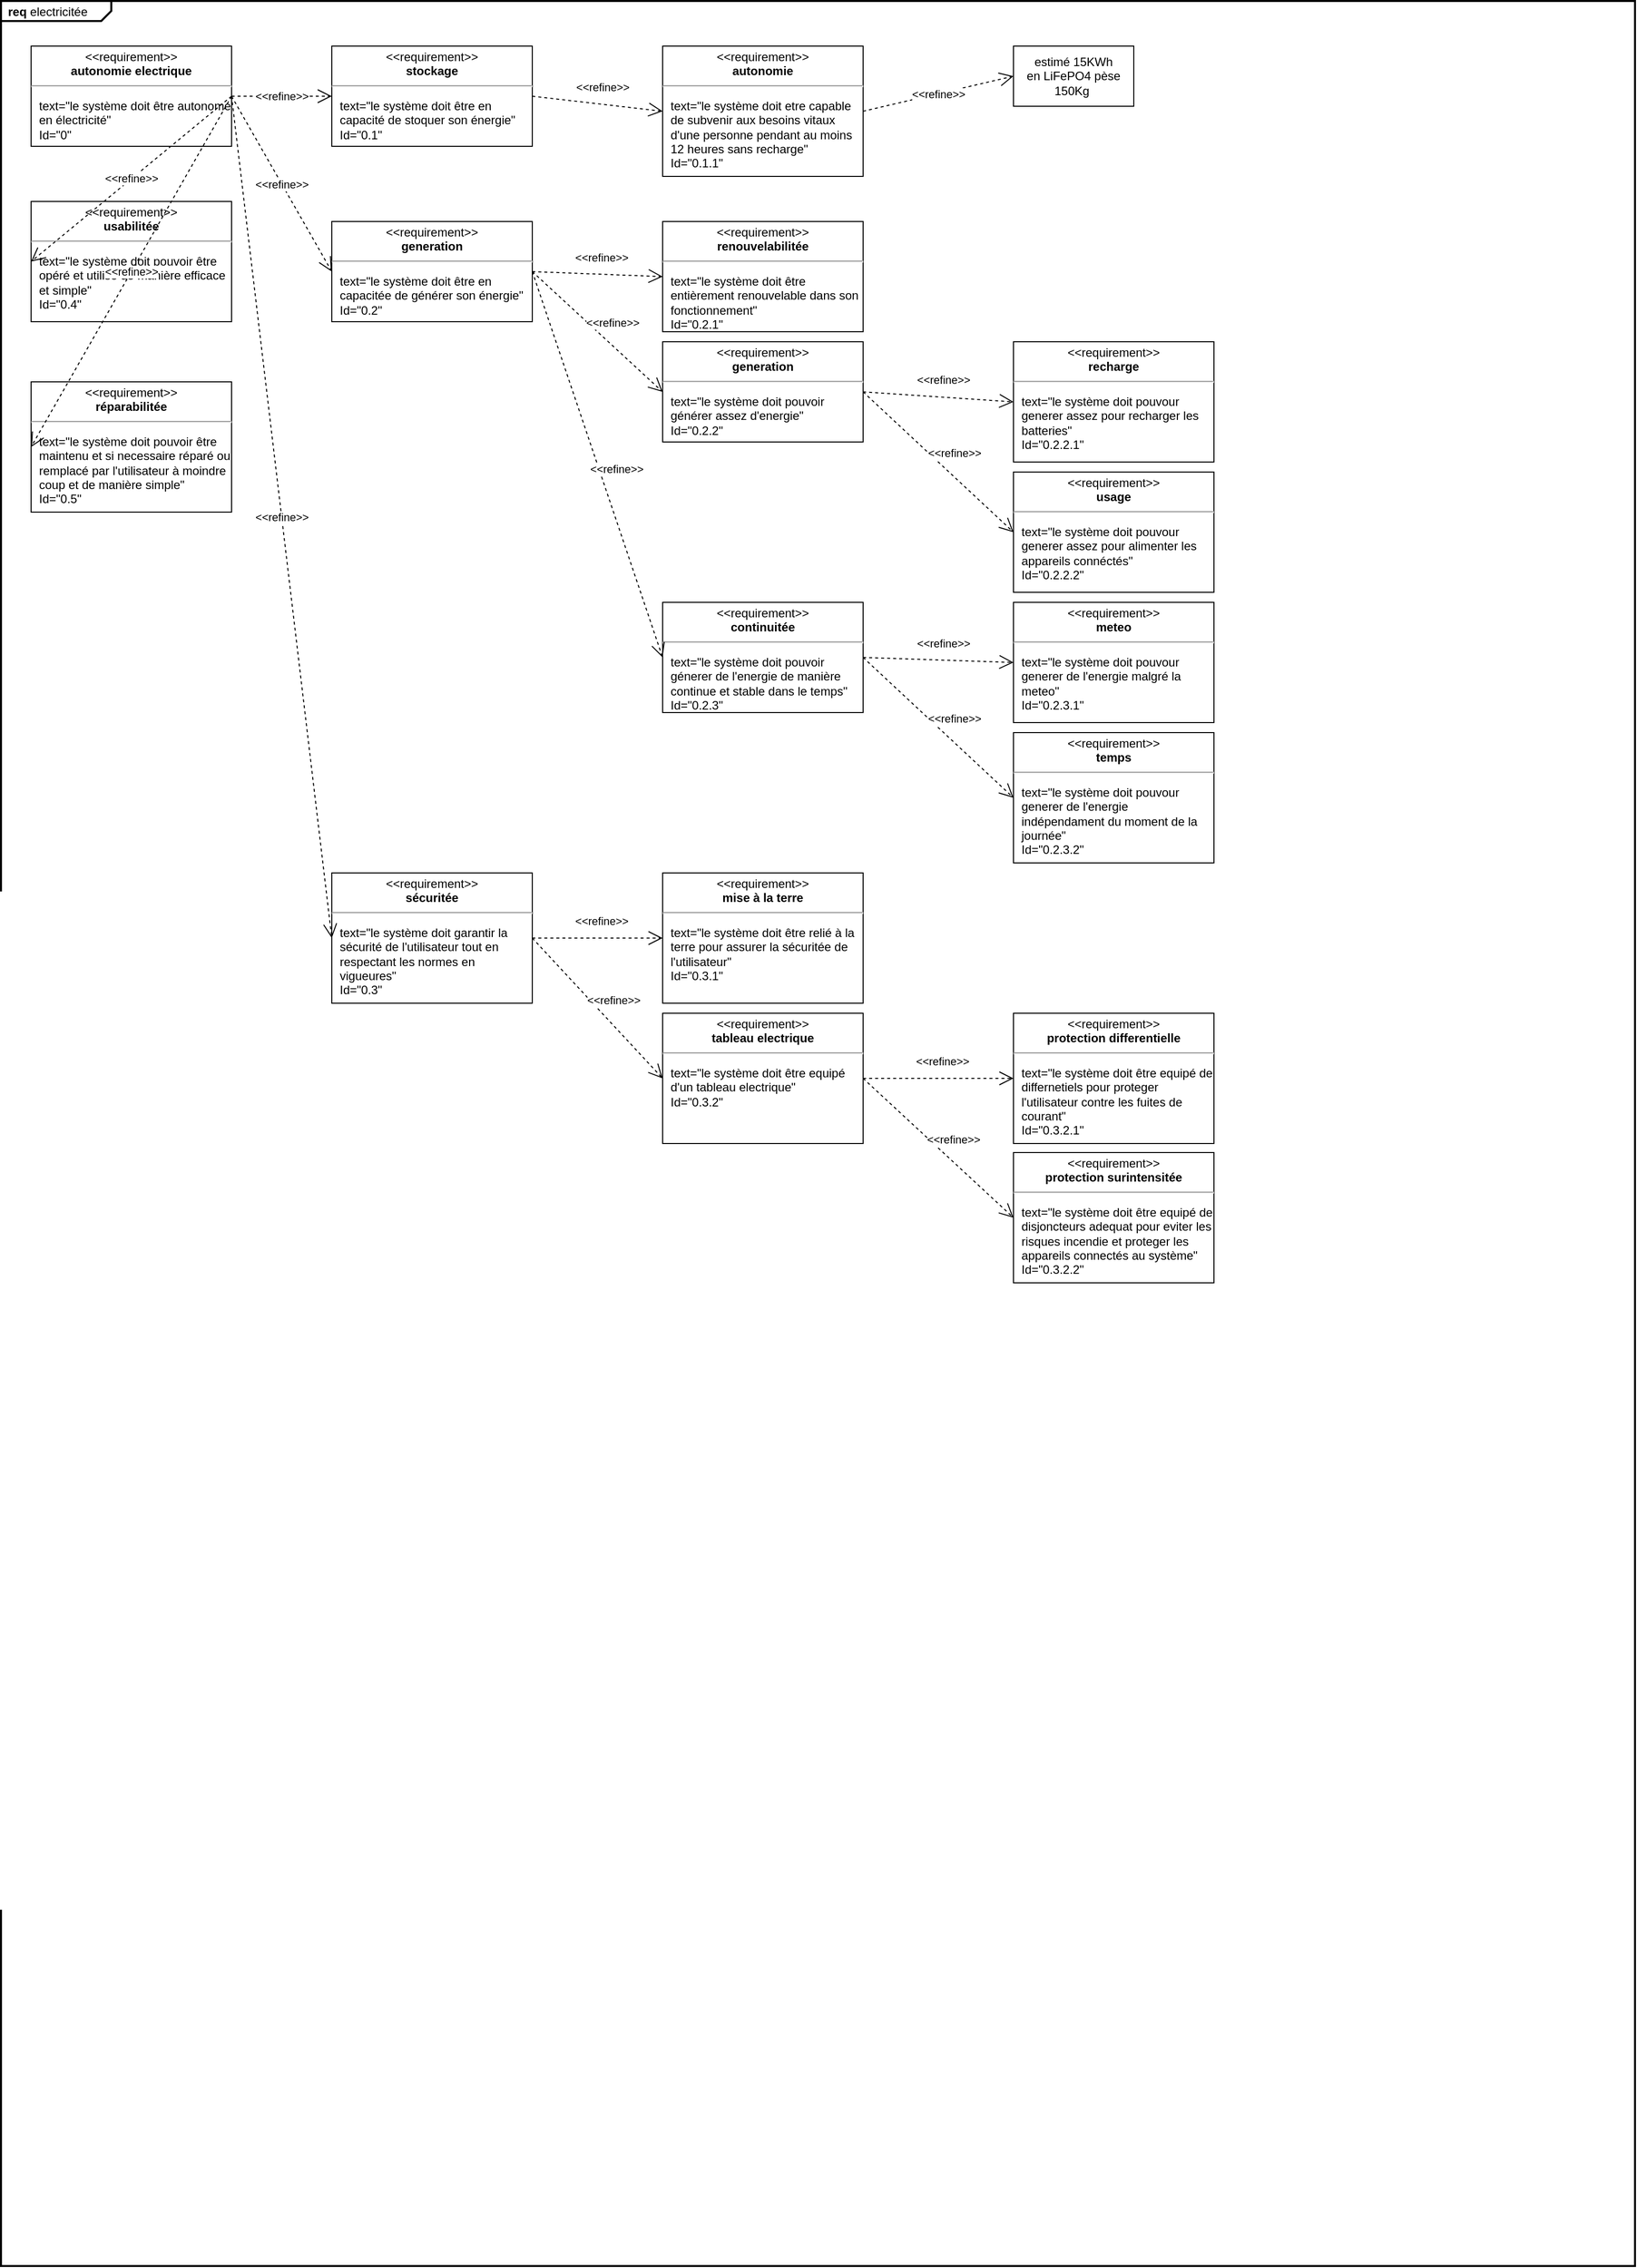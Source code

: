 <mxfile version="20.7.4" type="device"><diagram id="kJoW1zJYDhiS2NYjJ2JO" name="Page-1"><mxGraphModel dx="1434" dy="884" grid="1" gridSize="10" guides="1" tooltips="1" connect="1" arrows="1" fold="1" page="1" pageScale="1" pageWidth="1654" pageHeight="1169" math="0" shadow="0"><root><mxCell id="0"/><mxCell id="1" parent="0"/><mxCell id="EKwMSrBccFuWNNPAdwjm-1" value="&lt;p style=&quot;margin:0px;margin-top:4px;margin-left:7px;text-align:left;&quot;&gt;&lt;b&gt;req&lt;/b&gt;  electricitée&lt;/p&gt;" style="html=1;shape=mxgraph.sysml.package;overflow=fill;labelX=110;strokeWidth=2;align=center;movable=0;resizable=0;rotatable=0;deletable=0;editable=0;connectable=0;" parent="1" vertex="1"><mxGeometry x="10" y="20" width="1630" height="2260" as="geometry"/></mxCell><mxCell id="pom8y43b_FZBgMrg_Oe9-1" value="&lt;p style=&quot;margin:0px;margin-top:4px;text-align:center;&quot;&gt;&amp;lt;&amp;lt;requirement&amp;gt;&amp;gt;&lt;br&gt;&lt;b&gt;autonomie electrique&lt;/b&gt;&lt;/p&gt;&lt;hr&gt;&lt;p&gt;&lt;/p&gt;&lt;p style=&quot;margin:0px;margin-left:8px;text-align:left;&quot;&gt;text=&quot;le système doit être autonome en électricité&quot;&lt;br&gt;Id=&quot;0&quot;&lt;/p&gt;" style="shape=rect;overflow=fill;html=1;whiteSpace=wrap;align=center;movable=1;resizable=1;rotatable=1;deletable=1;editable=1;connectable=1;" vertex="1" parent="1"><mxGeometry x="40" y="65" width="200" height="100" as="geometry"/></mxCell><mxCell id="pom8y43b_FZBgMrg_Oe9-4" value="&amp;lt;&amp;lt;refine&amp;gt;&amp;gt;" style="endArrow=open;edgeStyle=none;endSize=12;dashed=1;html=1;rounded=0;entryX=0;entryY=0.5;entryDx=0;entryDy=0;exitX=1;exitY=0.5;exitDx=0;exitDy=0;" edge="1" source="pom8y43b_FZBgMrg_Oe9-1" target="pom8y43b_FZBgMrg_Oe9-5" parent="1"><mxGeometry relative="1" as="geometry"><mxPoint x="230" y="590" as="sourcePoint"/><mxPoint x="361.25" y="360" as="targetPoint"/></mxGeometry></mxCell><mxCell id="pom8y43b_FZBgMrg_Oe9-5" value="&lt;p style=&quot;margin:0px;margin-top:4px;text-align:center;&quot;&gt;&amp;lt;&amp;lt;requirement&amp;gt;&amp;gt;&lt;br&gt;&lt;b&gt;stockage&lt;/b&gt;&lt;/p&gt;&lt;hr&gt;&lt;p&gt;&lt;/p&gt;&lt;p style=&quot;margin:0px;margin-left:8px;text-align:left;&quot;&gt;text=&quot;le système doit être en capacité de stoquer son énergie&quot;&lt;br&gt;Id=&quot;0.1&quot;&lt;/p&gt;" style="shape=rect;overflow=fill;html=1;whiteSpace=wrap;align=center;" vertex="1" parent="1"><mxGeometry x="340" y="65" width="200" height="100" as="geometry"/></mxCell><mxCell id="pom8y43b_FZBgMrg_Oe9-6" value="&lt;p style=&quot;margin:0px;margin-top:4px;text-align:center;&quot;&gt;&amp;lt;&amp;lt;requirement&amp;gt;&amp;gt;&lt;br&gt;&lt;b&gt;generation&lt;/b&gt;&lt;/p&gt;&lt;hr&gt;&lt;p&gt;&lt;/p&gt;&lt;p style=&quot;margin:0px;margin-left:8px;text-align:left;&quot;&gt;text=&quot;le système doit être en capacitée de générer son énergie&lt;span style=&quot;background-color: initial;&quot;&gt;&quot;&lt;/span&gt;&lt;/p&gt;&lt;p style=&quot;margin:0px;margin-left:8px;text-align:left;&quot;&gt;Id=&quot;0.2&quot;&lt;/p&gt;" style="shape=rect;overflow=fill;html=1;whiteSpace=wrap;align=center;" vertex="1" parent="1"><mxGeometry x="340" y="240" width="200" height="100" as="geometry"/></mxCell><mxCell id="pom8y43b_FZBgMrg_Oe9-7" value="&amp;lt;&amp;lt;refine&amp;gt;&amp;gt;" style="endArrow=open;edgeStyle=none;endSize=12;dashed=1;html=1;rounded=0;entryX=0;entryY=0.5;entryDx=0;entryDy=0;exitX=1;exitY=0.5;exitDx=0;exitDy=0;" edge="1" parent="1" source="pom8y43b_FZBgMrg_Oe9-1" target="pom8y43b_FZBgMrg_Oe9-6"><mxGeometry relative="1" as="geometry"><mxPoint x="240" y="570" as="sourcePoint"/><mxPoint x="330" y="150" as="targetPoint"/></mxGeometry></mxCell><mxCell id="pom8y43b_FZBgMrg_Oe9-8" value="&lt;p style=&quot;margin:0px;margin-top:4px;text-align:center;&quot;&gt;&amp;lt;&amp;lt;requirement&amp;gt;&amp;gt;&lt;br&gt;&lt;b&gt;sécuritée&lt;/b&gt;&lt;/p&gt;&lt;hr&gt;&lt;p&gt;&lt;/p&gt;&lt;p style=&quot;margin:0px;margin-left:8px;text-align:left;&quot;&gt;text=&quot;le système doit garantir la sécurité de l'utilisateur tout en respectant les normes en vigueures&lt;span style=&quot;background-color: initial;&quot;&gt;&quot;&lt;/span&gt;&lt;/p&gt;&lt;p style=&quot;margin:0px;margin-left:8px;text-align:left;&quot;&gt;Id=&quot;0.3&quot;&lt;/p&gt;" style="shape=rect;overflow=fill;html=1;whiteSpace=wrap;align=center;" vertex="1" parent="1"><mxGeometry x="340" y="890" width="200" height="130" as="geometry"/></mxCell><mxCell id="pom8y43b_FZBgMrg_Oe9-9" value="&amp;lt;&amp;lt;refine&amp;gt;&amp;gt;" style="endArrow=open;edgeStyle=none;endSize=12;dashed=1;html=1;rounded=0;entryX=0;entryY=0.5;entryDx=0;entryDy=0;exitX=1;exitY=0.5;exitDx=0;exitDy=0;" edge="1" parent="1" target="pom8y43b_FZBgMrg_Oe9-8" source="pom8y43b_FZBgMrg_Oe9-1"><mxGeometry relative="1" as="geometry"><mxPoint x="230" y="815" as="sourcePoint"/><mxPoint x="330" y="380" as="targetPoint"/></mxGeometry></mxCell><mxCell id="pom8y43b_FZBgMrg_Oe9-17" value="&lt;p style=&quot;margin:0px;margin-top:4px;text-align:center;&quot;&gt;&amp;lt;&amp;lt;requirement&amp;gt;&amp;gt;&lt;br&gt;&lt;b&gt;usabilitée&lt;/b&gt;&lt;/p&gt;&lt;hr&gt;&lt;p&gt;&lt;/p&gt;&lt;p style=&quot;margin:0px;margin-left:8px;text-align:left;&quot;&gt;text=&quot;le système doit pouvoir être opéré et utilisé de manière efficace et simple&lt;span style=&quot;background-color: initial;&quot;&gt;&quot;&lt;/span&gt;&lt;/p&gt;&lt;p style=&quot;margin:0px;margin-left:8px;text-align:left;&quot;&gt;Id=&quot;0.4&quot;&lt;/p&gt;" style="shape=rect;overflow=fill;html=1;whiteSpace=wrap;align=center;" vertex="1" parent="1"><mxGeometry x="40" y="220" width="200" height="120" as="geometry"/></mxCell><mxCell id="pom8y43b_FZBgMrg_Oe9-18" value="&amp;lt;&amp;lt;refine&amp;gt;&amp;gt;" style="endArrow=open;edgeStyle=none;endSize=12;dashed=1;html=1;rounded=0;entryX=0;entryY=0.5;entryDx=0;entryDy=0;exitX=1;exitY=0.5;exitDx=0;exitDy=0;" edge="1" parent="1" target="pom8y43b_FZBgMrg_Oe9-17" source="pom8y43b_FZBgMrg_Oe9-1"><mxGeometry relative="1" as="geometry"><mxPoint x="230" y="970" as="sourcePoint"/><mxPoint x="330" y="540" as="targetPoint"/></mxGeometry></mxCell><mxCell id="pom8y43b_FZBgMrg_Oe9-19" value="&lt;p style=&quot;margin:0px;margin-top:4px;text-align:center;&quot;&gt;&amp;lt;&amp;lt;requirement&amp;gt;&amp;gt;&lt;br&gt;&lt;b&gt;réparabilitée&lt;/b&gt;&lt;/p&gt;&lt;hr&gt;&lt;p&gt;&lt;/p&gt;&lt;p style=&quot;margin:0px;margin-left:8px;text-align:left;&quot;&gt;text=&quot;le système doit pouvoir être maintenu et si necessaire réparé ou remplacé par l'utilisateur à moindre coup et de manière simple&lt;span style=&quot;background-color: initial;&quot;&gt;&quot;&lt;/span&gt;&lt;/p&gt;&lt;p style=&quot;margin:0px;margin-left:8px;text-align:left;&quot;&gt;Id=&quot;0.5&quot;&lt;/p&gt;" style="shape=rect;overflow=fill;html=1;whiteSpace=wrap;align=center;" vertex="1" parent="1"><mxGeometry x="40" y="400" width="200" height="130" as="geometry"/></mxCell><mxCell id="pom8y43b_FZBgMrg_Oe9-20" value="&amp;lt;&amp;lt;refine&amp;gt;&amp;gt;" style="endArrow=open;edgeStyle=none;endSize=12;dashed=1;html=1;rounded=0;entryX=0;entryY=0.5;entryDx=0;entryDy=0;exitX=1;exitY=0.5;exitDx=0;exitDy=0;" edge="1" parent="1" target="pom8y43b_FZBgMrg_Oe9-19" source="pom8y43b_FZBgMrg_Oe9-1"><mxGeometry relative="1" as="geometry"><mxPoint x="220" y="720" as="sourcePoint"/><mxPoint x="330" y="720" as="targetPoint"/></mxGeometry></mxCell><mxCell id="pom8y43b_FZBgMrg_Oe9-24" value="&amp;lt;&amp;lt;refine&amp;gt;&amp;gt;" style="endArrow=open;edgeStyle=none;endSize=12;dashed=1;html=1;rounded=0;entryX=0;entryY=0.5;entryDx=0;entryDy=0;exitX=1;exitY=0.5;exitDx=0;exitDy=0;" edge="1" parent="1" source="pom8y43b_FZBgMrg_Oe9-5" target="pom8y43b_FZBgMrg_Oe9-25"><mxGeometry x="0.051" y="17" relative="1" as="geometry"><mxPoint x="240" y="590" as="sourcePoint"/><mxPoint x="700" y="60" as="targetPoint"/><mxPoint as="offset"/></mxGeometry></mxCell><mxCell id="pom8y43b_FZBgMrg_Oe9-25" value="&lt;p style=&quot;margin:0px;margin-top:4px;text-align:center;&quot;&gt;&amp;lt;&amp;lt;requirement&amp;gt;&amp;gt;&lt;br&gt;&lt;b&gt;autonomie&lt;/b&gt;&lt;/p&gt;&lt;hr&gt;&lt;p&gt;&lt;/p&gt;&lt;p style=&quot;margin:0px;margin-left:8px;text-align:left;&quot;&gt;text=&quot;le système doit etre capable de subvenir aux besoins vitaux d'une personne pendant au moins 12 heures sans recharge&quot;&lt;br&gt;Id=&quot;0.1.1&quot;&lt;/p&gt;" style="shape=rect;overflow=fill;html=1;whiteSpace=wrap;align=center;" vertex="1" parent="1"><mxGeometry x="670" y="65" width="200" height="130" as="geometry"/></mxCell><mxCell id="pom8y43b_FZBgMrg_Oe9-27" value="estimé 15KWh&lt;br&gt;en LiFePO4 pèse 150Kg&amp;nbsp;" style="shape=rect;html=1;whiteSpace=wrap;align=center;" vertex="1" parent="1"><mxGeometry x="1020" y="65" width="120" height="60" as="geometry"/></mxCell><mxCell id="pom8y43b_FZBgMrg_Oe9-28" value="&amp;lt;&amp;lt;refine&amp;gt;&amp;gt;" style="endArrow=open;edgeStyle=none;endSize=12;dashed=1;html=1;rounded=0;exitX=1;exitY=0.5;exitDx=0;exitDy=0;entryX=0;entryY=0.5;entryDx=0;entryDy=0;" edge="1" source="pom8y43b_FZBgMrg_Oe9-25" target="pom8y43b_FZBgMrg_Oe9-27" parent="1"><mxGeometry relative="1" as="geometry"><mxPoint x="770" y="470" as="sourcePoint"/></mxGeometry></mxCell><mxCell id="pom8y43b_FZBgMrg_Oe9-29" value="&lt;p style=&quot;margin:0px;margin-top:4px;text-align:center;&quot;&gt;&amp;lt;&amp;lt;requirement&amp;gt;&amp;gt;&lt;br&gt;&lt;b&gt;renouvelabilitée&lt;/b&gt;&lt;/p&gt;&lt;hr&gt;&lt;p&gt;&lt;/p&gt;&lt;p style=&quot;margin:0px;margin-left:8px;text-align:left;&quot;&gt;text=&quot;le système doit être entièrement renouvelable dans son fonctionnement&quot;&lt;br&gt;Id=&quot;0.2.1&quot;&lt;/p&gt;" style="shape=rect;overflow=fill;html=1;whiteSpace=wrap;align=center;" vertex="1" parent="1"><mxGeometry x="670" y="240" width="200" height="110" as="geometry"/></mxCell><mxCell id="pom8y43b_FZBgMrg_Oe9-31" value="&amp;lt;&amp;lt;refine&amp;gt;&amp;gt;" style="endArrow=open;edgeStyle=none;endSize=12;dashed=1;html=1;rounded=0;exitX=1;exitY=0.5;exitDx=0;exitDy=0;entryX=0;entryY=0.5;entryDx=0;entryDy=0;" edge="1" parent="1" source="pom8y43b_FZBgMrg_Oe9-6" target="pom8y43b_FZBgMrg_Oe9-29"><mxGeometry x="0.051" y="17" relative="1" as="geometry"><mxPoint x="530" y="110" as="sourcePoint"/><mxPoint x="630" y="300" as="targetPoint"/><mxPoint as="offset"/></mxGeometry></mxCell><mxCell id="pom8y43b_FZBgMrg_Oe9-32" value="&lt;p style=&quot;margin:0px;margin-top:4px;text-align:center;&quot;&gt;&amp;lt;&amp;lt;requirement&amp;gt;&amp;gt;&lt;br&gt;&lt;b&gt;generation&lt;/b&gt;&lt;/p&gt;&lt;hr&gt;&lt;p&gt;&lt;/p&gt;&lt;p style=&quot;margin:0px;margin-left:8px;text-align:left;&quot;&gt;text=&quot;le système doit pouvoir générer assez d'energie&quot;&lt;br&gt;Id=&quot;0.2.2&quot;&lt;/p&gt;" style="shape=rect;overflow=fill;html=1;whiteSpace=wrap;align=center;" vertex="1" parent="1"><mxGeometry x="670" y="360" width="200" height="100" as="geometry"/></mxCell><mxCell id="pom8y43b_FZBgMrg_Oe9-33" value="&amp;lt;&amp;lt;refine&amp;gt;&amp;gt;" style="endArrow=open;edgeStyle=none;endSize=12;dashed=1;html=1;rounded=0;entryX=0;entryY=0.5;entryDx=0;entryDy=0;exitX=1;exitY=0.5;exitDx=0;exitDy=0;" edge="1" parent="1" source="pom8y43b_FZBgMrg_Oe9-6" target="pom8y43b_FZBgMrg_Oe9-32"><mxGeometry x="0.051" y="17" relative="1" as="geometry"><mxPoint x="540" y="120" as="sourcePoint"/><mxPoint x="690" y="135" as="targetPoint"/><mxPoint as="offset"/></mxGeometry></mxCell><mxCell id="pom8y43b_FZBgMrg_Oe9-34" value="&lt;p style=&quot;margin:0px;margin-top:4px;text-align:center;&quot;&gt;&amp;lt;&amp;lt;requirement&amp;gt;&amp;gt;&lt;br&gt;&lt;b&gt;recharge&lt;/b&gt;&lt;/p&gt;&lt;hr&gt;&lt;p&gt;&lt;/p&gt;&lt;p style=&quot;margin:0px;margin-left:8px;text-align:left;&quot;&gt;text=&quot;le système doit pouvour generer assez pour recharger les batteries&quot;&lt;br&gt;Id=&quot;0.2.2.1&quot;&lt;/p&gt;" style="shape=rect;overflow=fill;html=1;whiteSpace=wrap;align=center;" vertex="1" parent="1"><mxGeometry x="1020" y="360" width="200" height="120" as="geometry"/></mxCell><mxCell id="pom8y43b_FZBgMrg_Oe9-35" value="&amp;lt;&amp;lt;refine&amp;gt;&amp;gt;" style="endArrow=open;edgeStyle=none;endSize=12;dashed=1;html=1;rounded=0;exitX=1;exitY=0.5;exitDx=0;exitDy=0;entryX=0;entryY=0.5;entryDx=0;entryDy=0;" edge="1" parent="1" target="pom8y43b_FZBgMrg_Oe9-34" source="pom8y43b_FZBgMrg_Oe9-32"><mxGeometry x="0.051" y="17" relative="1" as="geometry"><mxPoint x="880" y="410" as="sourcePoint"/><mxPoint x="980" y="350" as="targetPoint"/><mxPoint as="offset"/></mxGeometry></mxCell><mxCell id="pom8y43b_FZBgMrg_Oe9-36" value="&lt;p style=&quot;margin:0px;margin-top:4px;text-align:center;&quot;&gt;&amp;lt;&amp;lt;requirement&amp;gt;&amp;gt;&lt;br&gt;&lt;b&gt;usage&lt;/b&gt;&lt;/p&gt;&lt;hr&gt;&lt;p&gt;&lt;/p&gt;&lt;p style=&quot;margin:0px;margin-left:8px;text-align:left;&quot;&gt;text=&quot;le système doit pouvour generer assez pour alimenter les appareils connéctés&quot;&lt;br&gt;Id=&quot;0.2.2.2&quot;&lt;/p&gt;" style="shape=rect;overflow=fill;html=1;whiteSpace=wrap;align=center;" vertex="1" parent="1"><mxGeometry x="1020" y="490" width="200" height="120" as="geometry"/></mxCell><mxCell id="pom8y43b_FZBgMrg_Oe9-37" value="&amp;lt;&amp;lt;refine&amp;gt;&amp;gt;" style="endArrow=open;edgeStyle=none;endSize=12;dashed=1;html=1;rounded=0;exitX=1;exitY=0.5;exitDx=0;exitDy=0;entryX=0;entryY=0.5;entryDx=0;entryDy=0;" edge="1" parent="1" target="pom8y43b_FZBgMrg_Oe9-36" source="pom8y43b_FZBgMrg_Oe9-32"><mxGeometry x="0.051" y="17" relative="1" as="geometry"><mxPoint x="850" y="560" as="sourcePoint"/><mxPoint x="990" y="470" as="targetPoint"/><mxPoint as="offset"/></mxGeometry></mxCell><mxCell id="pom8y43b_FZBgMrg_Oe9-38" value="&lt;p style=&quot;margin:0px;margin-top:4px;text-align:center;&quot;&gt;&amp;lt;&amp;lt;requirement&amp;gt;&amp;gt;&lt;br&gt;&lt;b&gt;continuitée&lt;/b&gt;&lt;/p&gt;&lt;hr&gt;&lt;p&gt;&lt;/p&gt;&lt;p style=&quot;margin:0px;margin-left:8px;text-align:left;&quot;&gt;text=&quot;le système doit pouvoir génerer de l'energie de manière continue et stable dans le temps&quot;&lt;br&gt;Id=&quot;0.2.3&quot;&lt;/p&gt;" style="shape=rect;overflow=fill;html=1;whiteSpace=wrap;align=center;" vertex="1" parent="1"><mxGeometry x="670" y="620" width="200" height="110" as="geometry"/></mxCell><mxCell id="pom8y43b_FZBgMrg_Oe9-39" value="&amp;lt;&amp;lt;refine&amp;gt;&amp;gt;" style="endArrow=open;edgeStyle=none;endSize=12;dashed=1;html=1;rounded=0;entryX=0;entryY=0.5;entryDx=0;entryDy=0;exitX=1;exitY=0.5;exitDx=0;exitDy=0;" edge="1" parent="1" source="pom8y43b_FZBgMrg_Oe9-6" target="pom8y43b_FZBgMrg_Oe9-38"><mxGeometry x="0.051" y="17" relative="1" as="geometry"><mxPoint x="530" y="300" as="sourcePoint"/><mxPoint x="680" y="420" as="targetPoint"/><mxPoint as="offset"/></mxGeometry></mxCell><mxCell id="pom8y43b_FZBgMrg_Oe9-40" value="&lt;p style=&quot;margin:0px;margin-top:4px;text-align:center;&quot;&gt;&amp;lt;&amp;lt;requirement&amp;gt;&amp;gt;&lt;br&gt;&lt;b&gt;meteo&lt;/b&gt;&lt;/p&gt;&lt;hr&gt;&lt;p&gt;&lt;/p&gt;&lt;p style=&quot;margin:0px;margin-left:8px;text-align:left;&quot;&gt;text=&quot;le système doit pouvour generer de l'energie malgré la meteo&quot;&lt;br&gt;Id=&quot;0.2.3.1&quot;&lt;/p&gt;" style="shape=rect;overflow=fill;html=1;whiteSpace=wrap;align=center;" vertex="1" parent="1"><mxGeometry x="1020" y="620" width="200" height="120" as="geometry"/></mxCell><mxCell id="pom8y43b_FZBgMrg_Oe9-41" value="&amp;lt;&amp;lt;refine&amp;gt;&amp;gt;" style="endArrow=open;edgeStyle=none;endSize=12;dashed=1;html=1;rounded=0;exitX=1;exitY=0.5;exitDx=0;exitDy=0;entryX=0;entryY=0.5;entryDx=0;entryDy=0;" edge="1" parent="1" target="pom8y43b_FZBgMrg_Oe9-40" source="pom8y43b_FZBgMrg_Oe9-38"><mxGeometry x="0.051" y="17" relative="1" as="geometry"><mxPoint x="870" y="670" as="sourcePoint"/><mxPoint x="980" y="610" as="targetPoint"/><mxPoint as="offset"/></mxGeometry></mxCell><mxCell id="pom8y43b_FZBgMrg_Oe9-42" value="&lt;p style=&quot;margin:0px;margin-top:4px;text-align:center;&quot;&gt;&amp;lt;&amp;lt;requirement&amp;gt;&amp;gt;&lt;br&gt;&lt;b&gt;temps&lt;/b&gt;&lt;/p&gt;&lt;hr&gt;&lt;p&gt;&lt;/p&gt;&lt;p style=&quot;margin:0px;margin-left:8px;text-align:left;&quot;&gt;text=&quot;le système doit pouvour generer de l'energie indépendament du moment de la journée&quot;&lt;br&gt;Id=&quot;0.2.3.2&quot;&lt;/p&gt;" style="shape=rect;overflow=fill;html=1;whiteSpace=wrap;align=center;" vertex="1" parent="1"><mxGeometry x="1020" y="750" width="200" height="130" as="geometry"/></mxCell><mxCell id="pom8y43b_FZBgMrg_Oe9-43" value="&amp;lt;&amp;lt;refine&amp;gt;&amp;gt;" style="endArrow=open;edgeStyle=none;endSize=12;dashed=1;html=1;rounded=0;exitX=1;exitY=0.5;exitDx=0;exitDy=0;entryX=0;entryY=0.5;entryDx=0;entryDy=0;" edge="1" parent="1" target="pom8y43b_FZBgMrg_Oe9-42" source="pom8y43b_FZBgMrg_Oe9-38"><mxGeometry x="0.051" y="17" relative="1" as="geometry"><mxPoint x="870" y="655" as="sourcePoint"/><mxPoint x="980" y="740" as="targetPoint"/><mxPoint as="offset"/></mxGeometry></mxCell><mxCell id="pom8y43b_FZBgMrg_Oe9-44" value="&lt;p style=&quot;margin:0px;margin-top:4px;text-align:center;&quot;&gt;&amp;lt;&amp;lt;requirement&amp;gt;&amp;gt;&lt;br&gt;&lt;b&gt;mise à la terre&lt;/b&gt;&lt;/p&gt;&lt;hr&gt;&lt;p&gt;&lt;/p&gt;&lt;p style=&quot;margin:0px;margin-left:8px;text-align:left;&quot;&gt;text=&quot;le système doit être relié à la terre pour assurer la sécuritée de l'utilisateur&quot;&lt;br&gt;Id=&quot;0.3.1&quot;&lt;/p&gt;" style="shape=rect;overflow=fill;html=1;whiteSpace=wrap;align=center;" vertex="1" parent="1"><mxGeometry x="670" y="890" width="200" height="130" as="geometry"/></mxCell><mxCell id="pom8y43b_FZBgMrg_Oe9-45" value="&amp;lt;&amp;lt;refine&amp;gt;&amp;gt;" style="endArrow=open;edgeStyle=none;endSize=12;dashed=1;html=1;rounded=0;exitX=1;exitY=0.5;exitDx=0;exitDy=0;entryX=0;entryY=0.5;entryDx=0;entryDy=0;" edge="1" parent="1" target="pom8y43b_FZBgMrg_Oe9-44" source="pom8y43b_FZBgMrg_Oe9-8"><mxGeometry x="0.051" y="17" relative="1" as="geometry"><mxPoint x="550" y="960" as="sourcePoint"/><mxPoint x="660" y="1025" as="targetPoint"/><mxPoint as="offset"/></mxGeometry></mxCell><mxCell id="pom8y43b_FZBgMrg_Oe9-46" value="&lt;p style=&quot;margin:0px;margin-top:4px;text-align:center;&quot;&gt;&amp;lt;&amp;lt;requirement&amp;gt;&amp;gt;&lt;br&gt;&lt;b&gt;tableau electrique&lt;/b&gt;&lt;/p&gt;&lt;hr&gt;&lt;p&gt;&lt;/p&gt;&lt;p style=&quot;margin:0px;margin-left:8px;text-align:left;&quot;&gt;text=&quot;le système doit être equipé d'un tableau electrique&quot;&lt;br&gt;Id=&quot;0.3.2&quot;&lt;/p&gt;" style="shape=rect;overflow=fill;html=1;whiteSpace=wrap;align=center;" vertex="1" parent="1"><mxGeometry x="670" y="1030" width="200" height="130" as="geometry"/></mxCell><mxCell id="pom8y43b_FZBgMrg_Oe9-47" value="&amp;lt;&amp;lt;refine&amp;gt;&amp;gt;" style="endArrow=open;edgeStyle=none;endSize=12;dashed=1;html=1;rounded=0;exitX=1;exitY=0.5;exitDx=0;exitDy=0;entryX=0;entryY=0.5;entryDx=0;entryDy=0;" edge="1" parent="1" target="pom8y43b_FZBgMrg_Oe9-46" source="pom8y43b_FZBgMrg_Oe9-8"><mxGeometry x="0.051" y="17" relative="1" as="geometry"><mxPoint x="540" y="1095" as="sourcePoint"/><mxPoint x="660" y="1165" as="targetPoint"/><mxPoint as="offset"/></mxGeometry></mxCell><mxCell id="pom8y43b_FZBgMrg_Oe9-48" value="&lt;p style=&quot;margin:0px;margin-top:4px;text-align:center;&quot;&gt;&amp;lt;&amp;lt;requirement&amp;gt;&amp;gt;&lt;br&gt;&lt;b&gt;protection differentielle&lt;/b&gt;&lt;/p&gt;&lt;hr&gt;&lt;p&gt;&lt;/p&gt;&lt;p style=&quot;margin:0px;margin-left:8px;text-align:left;&quot;&gt;text=&quot;le système doit être equipé de differnetiels pour proteger l'utilisateur contre les fuites de courant&quot;&lt;br&gt;Id=&quot;0.3.2.1&quot;&lt;/p&gt;" style="shape=rect;overflow=fill;html=1;whiteSpace=wrap;align=center;" vertex="1" parent="1"><mxGeometry x="1020" y="1030" width="200" height="130" as="geometry"/></mxCell><mxCell id="pom8y43b_FZBgMrg_Oe9-49" value="&amp;lt;&amp;lt;refine&amp;gt;&amp;gt;" style="endArrow=open;edgeStyle=none;endSize=12;dashed=1;html=1;rounded=0;exitX=1;exitY=0.5;exitDx=0;exitDy=0;entryX=0;entryY=0.5;entryDx=0;entryDy=0;" edge="1" parent="1" target="pom8y43b_FZBgMrg_Oe9-48" source="pom8y43b_FZBgMrg_Oe9-46"><mxGeometry x="0.051" y="17" relative="1" as="geometry"><mxPoint x="890" y="955" as="sourcePoint"/><mxPoint x="1010" y="1165" as="targetPoint"/><mxPoint as="offset"/></mxGeometry></mxCell><mxCell id="pom8y43b_FZBgMrg_Oe9-50" value="&lt;p style=&quot;margin:0px;margin-top:4px;text-align:center;&quot;&gt;&amp;lt;&amp;lt;requirement&amp;gt;&amp;gt;&lt;br&gt;&lt;b&gt;protection surintensitée&lt;/b&gt;&lt;/p&gt;&lt;hr&gt;&lt;p&gt;&lt;/p&gt;&lt;p style=&quot;margin:0px;margin-left:8px;text-align:left;&quot;&gt;text=&quot;le système doit être equipé de disjoncteurs adequat pour eviter les risques incendie et proteger les appareils connectés au système&quot;&lt;br&gt;Id=&quot;0.3.2.2&quot;&lt;/p&gt;" style="shape=rect;overflow=fill;html=1;whiteSpace=wrap;align=center;" vertex="1" parent="1"><mxGeometry x="1020" y="1169" width="200" height="130" as="geometry"/></mxCell><mxCell id="pom8y43b_FZBgMrg_Oe9-51" value="&amp;lt;&amp;lt;refine&amp;gt;&amp;gt;" style="endArrow=open;edgeStyle=none;endSize=12;dashed=1;html=1;rounded=0;exitX=1;exitY=0.5;exitDx=0;exitDy=0;entryX=0;entryY=0.5;entryDx=0;entryDy=0;" edge="1" parent="1" target="pom8y43b_FZBgMrg_Oe9-50" source="pom8y43b_FZBgMrg_Oe9-46"><mxGeometry x="0.051" y="17" relative="1" as="geometry"><mxPoint x="870" y="1234" as="sourcePoint"/><mxPoint x="1010" y="1304" as="targetPoint"/><mxPoint as="offset"/></mxGeometry></mxCell></root></mxGraphModel></diagram></mxfile>
